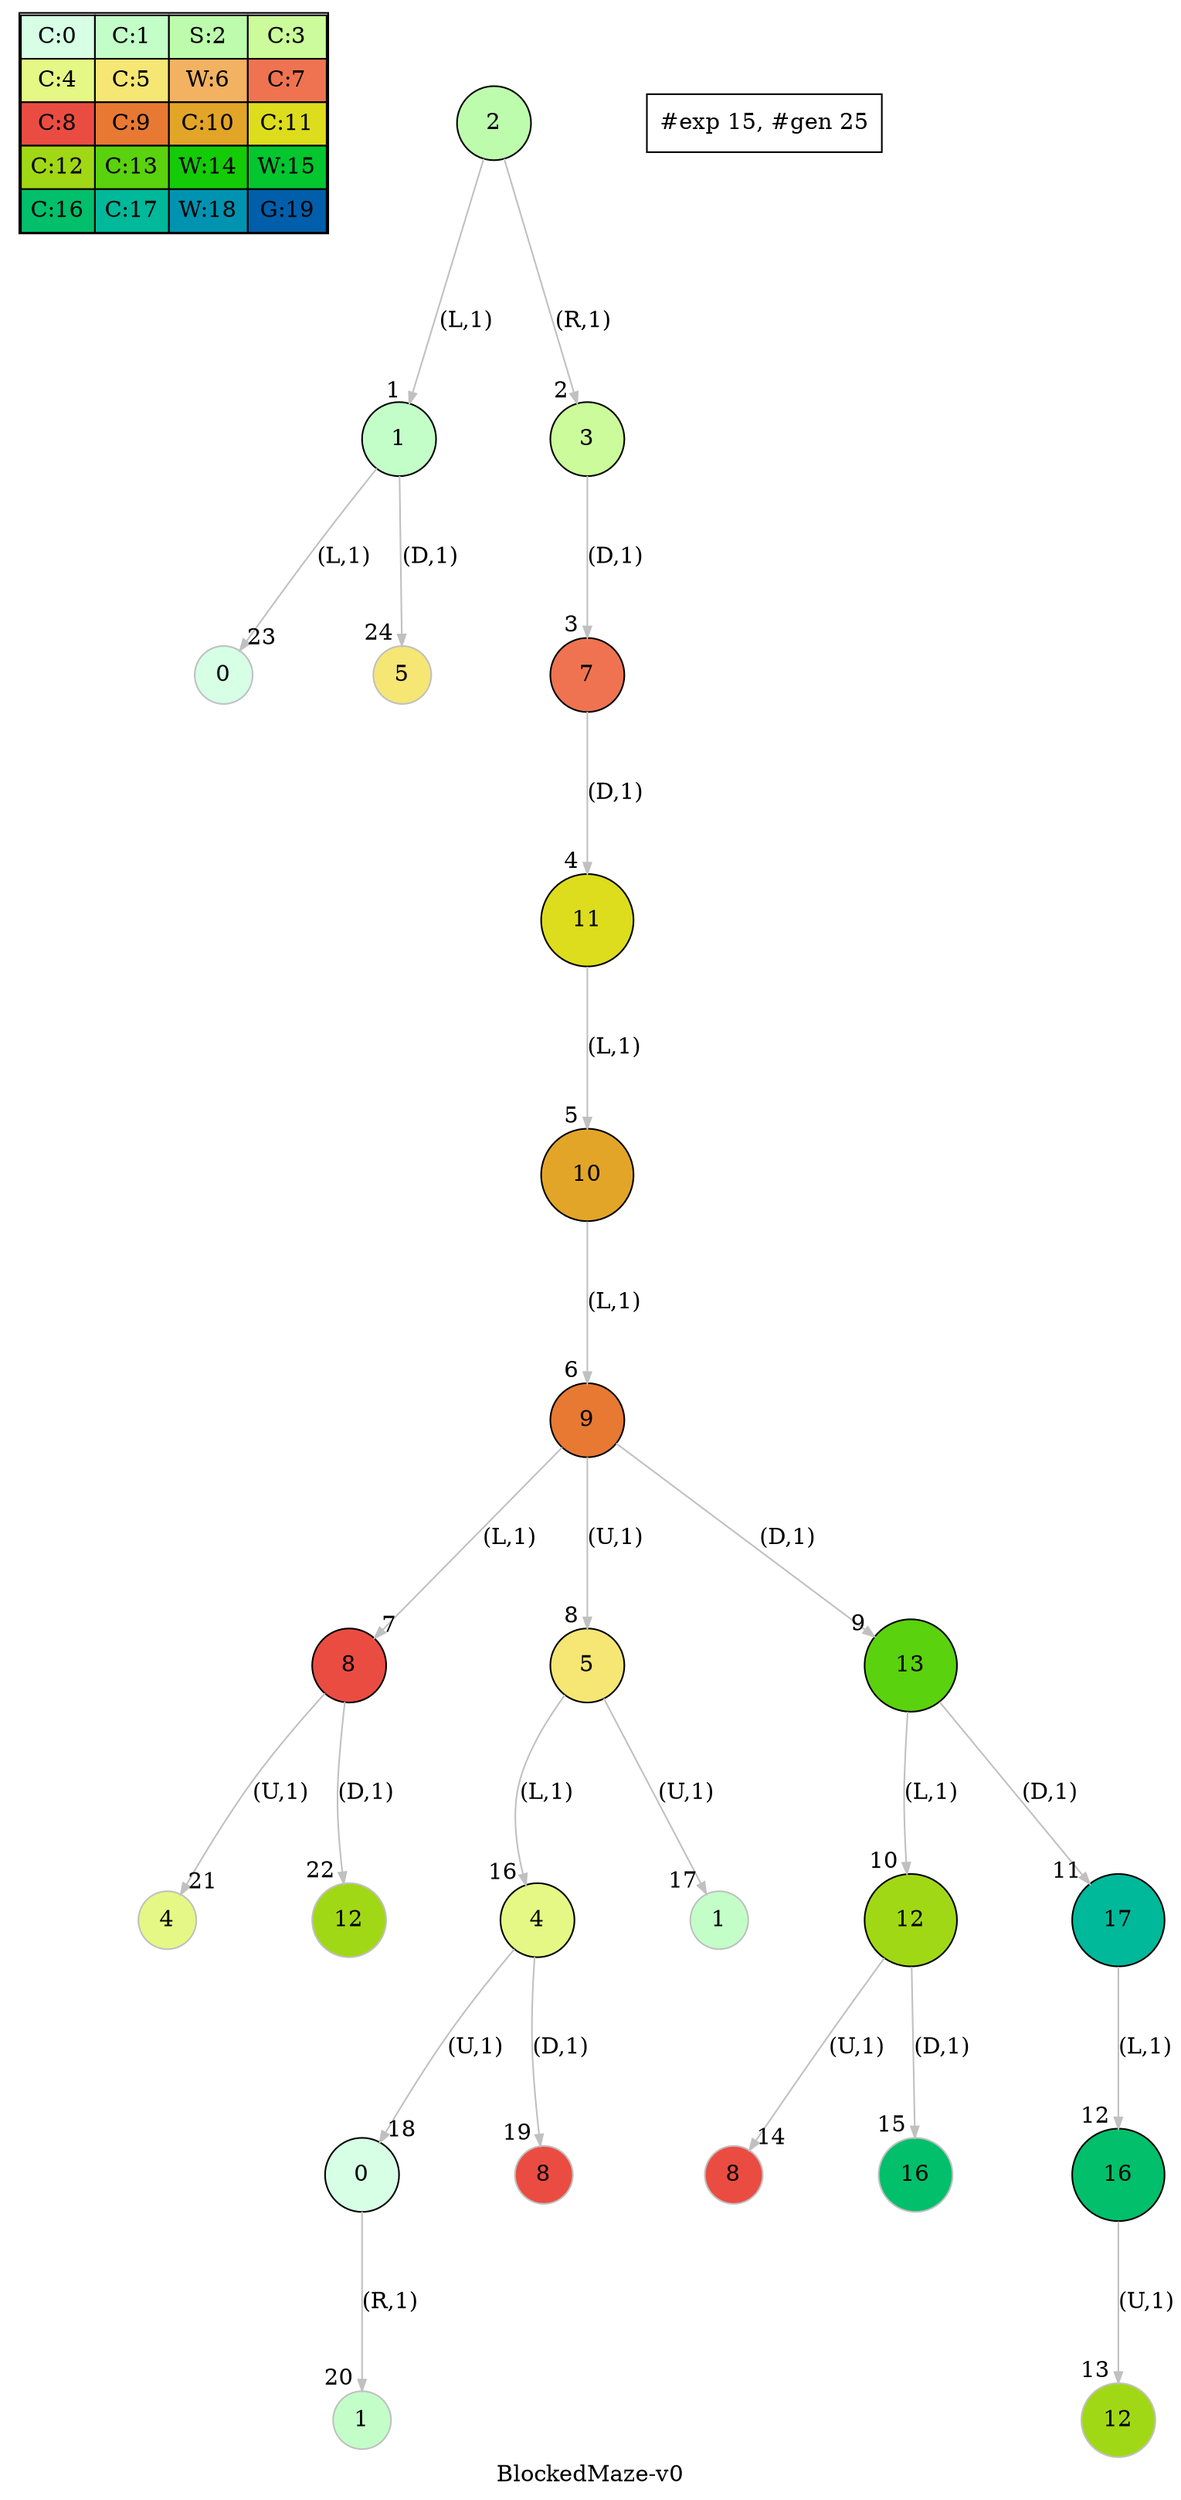 digraph BlockedMaze { label="BlockedMaze-v0" nodesep=1 ranksep="1.2" node [shape=circle] edge [arrowsize=0.7] 
subgraph MAP {label=Map;map [shape=plaintext label=<<table border="1" cellpadding="5" cellspacing="0" cellborder="1"><tr><td bgcolor="0.39803922 0.15947579 0.99679532 1.        ">C:0</td><td bgcolor="0.35098039 0.23194764 0.99315867 1.        ">C:1</td><td bgcolor="0.29607843 0.31486959 0.98720184 1.        ">S:2</td><td bgcolor="0.24901961 0.38410575 0.98063477 1.        ">C:3</td></tr><tr><td bgcolor="0.19411765 0.46220388 0.97128103 1.        ">C:4</td><td bgcolor="0.14705882 0.52643216 0.96182564 1.        ">C:5</td><td bgcolor="0.09215686 0.59770746 0.94913494 1.        ">W:6</td><td bgcolor="0.0372549  0.66454018 0.93467977 1.        ">C:7</td></tr><tr><td bgcolor="0.00980392 0.71791192 0.92090552 1.        ">C:8</td><td bgcolor="0.06470588 0.77520398 0.9032472  1.        ">C:9</td><td bgcolor="0.11176471 0.81974048 0.88677369 1.        ">C:10</td><td bgcolor="0.16666667 0.8660254  0.8660254  1.        ">C:11</td></tr><tr><td bgcolor="0.21372549 0.9005867  0.84695821 1.        ">C:12</td><td bgcolor="0.26862745 0.93467977 0.82325295 1.        ">C:13</td><td bgcolor="0.32352941 0.96182564 0.79801723 1.        ">W:14</td><td bgcolor="0.37058824 0.97940977 0.77520398 1.        ">W:15</td></tr><tr><td bgcolor="0.4254902  0.99315867 0.74725253 1.        ">C:16</td><td bgcolor="0.47254902 0.99907048 0.72218645 1.        ">C:17</td><td bgcolor="0.52745098 0.99907048 0.69169844 1.        ">W:18</td><td bgcolor="0.5745098  0.99315867 0.66454018 1.        ">G:19</td></tr></table>>]} 
"0_2" [label=2 style=filled color=grey fillcolor="0.29607843 0.31486959 0.98720184 1.        " ];  
"0_2" [label=" 2 " style=filled color=black fillcolor="0.29607843 0.31486959 0.98720184 1.        " ];  "0_2.1-0" [label=1 style=filled color=grey fillcolor="0.35098039 0.23194764 0.99315867 1.        " ];   "0_2" -> "0_2.1-0" [label="(L,1)" headlabel=" 1 " color=grey ]; 
"0_2.3-1" [label=3 style=filled color=grey fillcolor="0.24901961 0.38410575 0.98063477 1.        " ];   "0_2" -> "0_2.3-1" [label="(R,1)" headlabel=" 2 " color=grey ]; 
"0_2.3-1" [label=" 3 " style=filled color=black fillcolor="0.24901961 0.38410575 0.98063477 1.        " ];  "0_2.3.7-3" [label=7 style=filled color=grey fillcolor="0.0372549  0.66454018 0.93467977 1.        " ];   "0_2.3-1" -> "0_2.3.7-3" [label="(D,1)" headlabel=" 3 " color=grey ]; 
"0_2.3.7-3" [label=" 7 " style=filled color=black fillcolor="0.0372549  0.66454018 0.93467977 1.        " ];  "0_2.3.7.11-3" [label=11 style=filled color=grey fillcolor="0.16666667 0.8660254  0.8660254  1.        " ];   "0_2.3.7-3" -> "0_2.3.7.11-3" [label="(D,1)" headlabel=" 4 " color=grey ]; 
"0_2.3.7.11-3" [label=" 11 " style=filled color=black fillcolor="0.16666667 0.8660254  0.8660254  1.        " ];  "0_2.3.7.11.10-0" [label=10 style=filled color=grey fillcolor="0.11176471 0.81974048 0.88677369 1.        " ];   "0_2.3.7.11-3" -> "0_2.3.7.11.10-0" [label="(L,1)" headlabel=" 5 " color=grey ]; 
"0_2.3.7.11.10-0" [label=" 10 " style=filled color=black fillcolor="0.11176471 0.81974048 0.88677369 1.        " ];  "0_2.3.7.11.10.9-0" [label=9 style=filled color=grey fillcolor="0.06470588 0.77520398 0.9032472  1.        " ];   "0_2.3.7.11.10-0" -> "0_2.3.7.11.10.9-0" [label="(L,1)" headlabel=" 6 " color=grey ]; 
"0_2.3.7.11.10.9-0" [label=" 9 " style=filled color=black fillcolor="0.06470588 0.77520398 0.9032472  1.        " ];  "0_2.3.7.11.10.9.8-0" [label=8 style=filled color=grey fillcolor="0.00980392 0.71791192 0.92090552 1.        " ];   "0_2.3.7.11.10.9-0" -> "0_2.3.7.11.10.9.8-0" [label="(L,1)" headlabel=" 7 " color=grey ]; 
"0_2.3.7.11.10.9.5-2" [label=5 style=filled color=grey fillcolor="0.14705882 0.52643216 0.96182564 1.        " ];   "0_2.3.7.11.10.9-0" -> "0_2.3.7.11.10.9.5-2" [label="(U,1)" headlabel=" 8 " color=grey ]; 
"0_2.3.7.11.10.9.13-3" [label=13 style=filled color=grey fillcolor="0.26862745 0.93467977 0.82325295 1.        " ];   "0_2.3.7.11.10.9-0" -> "0_2.3.7.11.10.9.13-3" [label="(D,1)" headlabel=" 9 " color=grey ]; 
"0_2.3.7.11.10.9.13-3" [label=" 13 " style=filled color=black fillcolor="0.26862745 0.93467977 0.82325295 1.        " ];  "0_2.3.7.11.10.9.13.12-0" [label=12 style=filled color=grey fillcolor="0.21372549 0.9005867  0.84695821 1.        " ];   "0_2.3.7.11.10.9.13-3" -> "0_2.3.7.11.10.9.13.12-0" [label="(L,1)" headlabel=" 10 " color=grey ]; 
"0_2.3.7.11.10.9.13.17-3" [label=17 style=filled color=grey fillcolor="0.47254902 0.99907048 0.72218645 1.        " ];   "0_2.3.7.11.10.9.13-3" -> "0_2.3.7.11.10.9.13.17-3" [label="(D,1)" headlabel=" 11 " color=grey ]; 
"0_2.3.7.11.10.9.13.17-3" [label=" 17 " style=filled color=black fillcolor="0.47254902 0.99907048 0.72218645 1.        " ];  "0_2.3.7.11.10.9.13.17.16-0" [label=16 style=filled color=grey fillcolor="0.4254902  0.99315867 0.74725253 1.        " ];   "0_2.3.7.11.10.9.13.17-3" -> "0_2.3.7.11.10.9.13.17.16-0" [label="(L,1)" headlabel=" 12 " color=grey ]; 
"0_2.3.7.11.10.9.13.17.16-0" [label=" 16 " style=filled color=black fillcolor="0.4254902  0.99315867 0.74725253 1.        " ];  "0_2.3.7.11.10.9.13.17.16.12-2" [label=12 style=filled color=grey fillcolor="0.21372549 0.9005867  0.84695821 1.        " ];   "0_2.3.7.11.10.9.13.17.16-0" -> "0_2.3.7.11.10.9.13.17.16.12-2" [label="(U,1)" headlabel=" 13 " color=grey ]; 
"0_2.3.7.11.10.9.13.12-0" [label=" 12 " style=filled color=black fillcolor="0.21372549 0.9005867  0.84695821 1.        " ];  "0_2.3.7.11.10.9.13.12.8-2" [label=8 style=filled color=grey fillcolor="0.00980392 0.71791192 0.92090552 1.        " ];   "0_2.3.7.11.10.9.13.12-0" -> "0_2.3.7.11.10.9.13.12.8-2" [label="(U,1)" headlabel=" 14 " color=grey ]; 
"0_2.3.7.11.10.9.13.12.16-3" [label=16 style=filled color=grey fillcolor="0.4254902  0.99315867 0.74725253 1.        " ];   "0_2.3.7.11.10.9.13.12-0" -> "0_2.3.7.11.10.9.13.12.16-3" [label="(D,1)" headlabel=" 15 " color=grey ]; 
"0_2.3.7.11.10.9.5-2" [label=" 5 " style=filled color=black fillcolor="0.14705882 0.52643216 0.96182564 1.        " ];  "0_2.3.7.11.10.9.5.4-0" [label=4 style=filled color=grey fillcolor="0.19411765 0.46220388 0.97128103 1.        " ];   "0_2.3.7.11.10.9.5-2" -> "0_2.3.7.11.10.9.5.4-0" [label="(L,1)" headlabel=" 16 " color=grey ]; 
"0_2.3.7.11.10.9.5.1-2" [label=1 style=filled color=grey fillcolor="0.35098039 0.23194764 0.99315867 1.        " ];   "0_2.3.7.11.10.9.5-2" -> "0_2.3.7.11.10.9.5.1-2" [label="(U,1)" headlabel=" 17 " color=grey ]; 
"0_2.3.7.11.10.9.5.4-0" [label=" 4 " style=filled color=black fillcolor="0.19411765 0.46220388 0.97128103 1.        " ];  "0_2.3.7.11.10.9.5.4.0-2" [label=0 style=filled color=grey fillcolor="0.39803922 0.15947579 0.99679532 1.        " ];   "0_2.3.7.11.10.9.5.4-0" -> "0_2.3.7.11.10.9.5.4.0-2" [label="(U,1)" headlabel=" 18 " color=grey ]; 
"0_2.3.7.11.10.9.5.4.8-3" [label=8 style=filled color=grey fillcolor="0.00980392 0.71791192 0.92090552 1.        " ];   "0_2.3.7.11.10.9.5.4-0" -> "0_2.3.7.11.10.9.5.4.8-3" [label="(D,1)" headlabel=" 19 " color=grey ]; 
"0_2.3.7.11.10.9.5.4.0-2" [label=" 0 " style=filled color=black fillcolor="0.39803922 0.15947579 0.99679532 1.        " ];  "0_2.3.7.11.10.9.5.4.0.1-1" [label=1 style=filled color=grey fillcolor="0.35098039 0.23194764 0.99315867 1.        " ];   "0_2.3.7.11.10.9.5.4.0-2" -> "0_2.3.7.11.10.9.5.4.0.1-1" [label="(R,1)" headlabel=" 20 " color=grey ]; 
"0_2.3.7.11.10.9.8-0" [label=" 8 " style=filled color=black fillcolor="0.00980392 0.71791192 0.92090552 1.        " ];  "0_2.3.7.11.10.9.8.4-2" [label=4 style=filled color=grey fillcolor="0.19411765 0.46220388 0.97128103 1.        " ];   "0_2.3.7.11.10.9.8-0" -> "0_2.3.7.11.10.9.8.4-2" [label="(U,1)" headlabel=" 21 " color=grey ]; 
"0_2.3.7.11.10.9.8.12-3" [label=12 style=filled color=grey fillcolor="0.21372549 0.9005867  0.84695821 1.        " ];   "0_2.3.7.11.10.9.8-0" -> "0_2.3.7.11.10.9.8.12-3" [label="(D,1)" headlabel=" 22 " color=grey ]; 
"0_2.1-0" [label=" 1 " style=filled color=black fillcolor="0.35098039 0.23194764 0.99315867 1.        " ];  "0_2.1.0-0" [label=0 style=filled color=grey fillcolor="0.39803922 0.15947579 0.99679532 1.        " ];   "0_2.1-0" -> "0_2.1.0-0" [label="(L,1)" headlabel=" 23 " color=grey ]; 
"0_2.1.5-3" [label=5 style=filled color=grey fillcolor="0.14705882 0.52643216 0.96182564 1.        " ];   "0_2.1-0" -> "0_2.1.5-3" [label="(D,1)" headlabel=" 24 " color=grey ]; 
"#exp 15, #gen 25" [ shape=box ]; }
